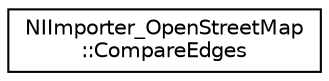 digraph "Graphical Class Hierarchy"
{
  edge [fontname="Helvetica",fontsize="10",labelfontname="Helvetica",labelfontsize="10"];
  node [fontname="Helvetica",fontsize="10",shape=record];
  rankdir="LR";
  Node0 [label="NIImporter_OpenStreetMap\l::CompareEdges",height=0.2,width=0.4,color="black", fillcolor="white", style="filled",URL="$d5/d3b/class_n_i_importer___open_street_map_1_1_compare_edges.html",tooltip="Functor which compares two Edges. "];
}

